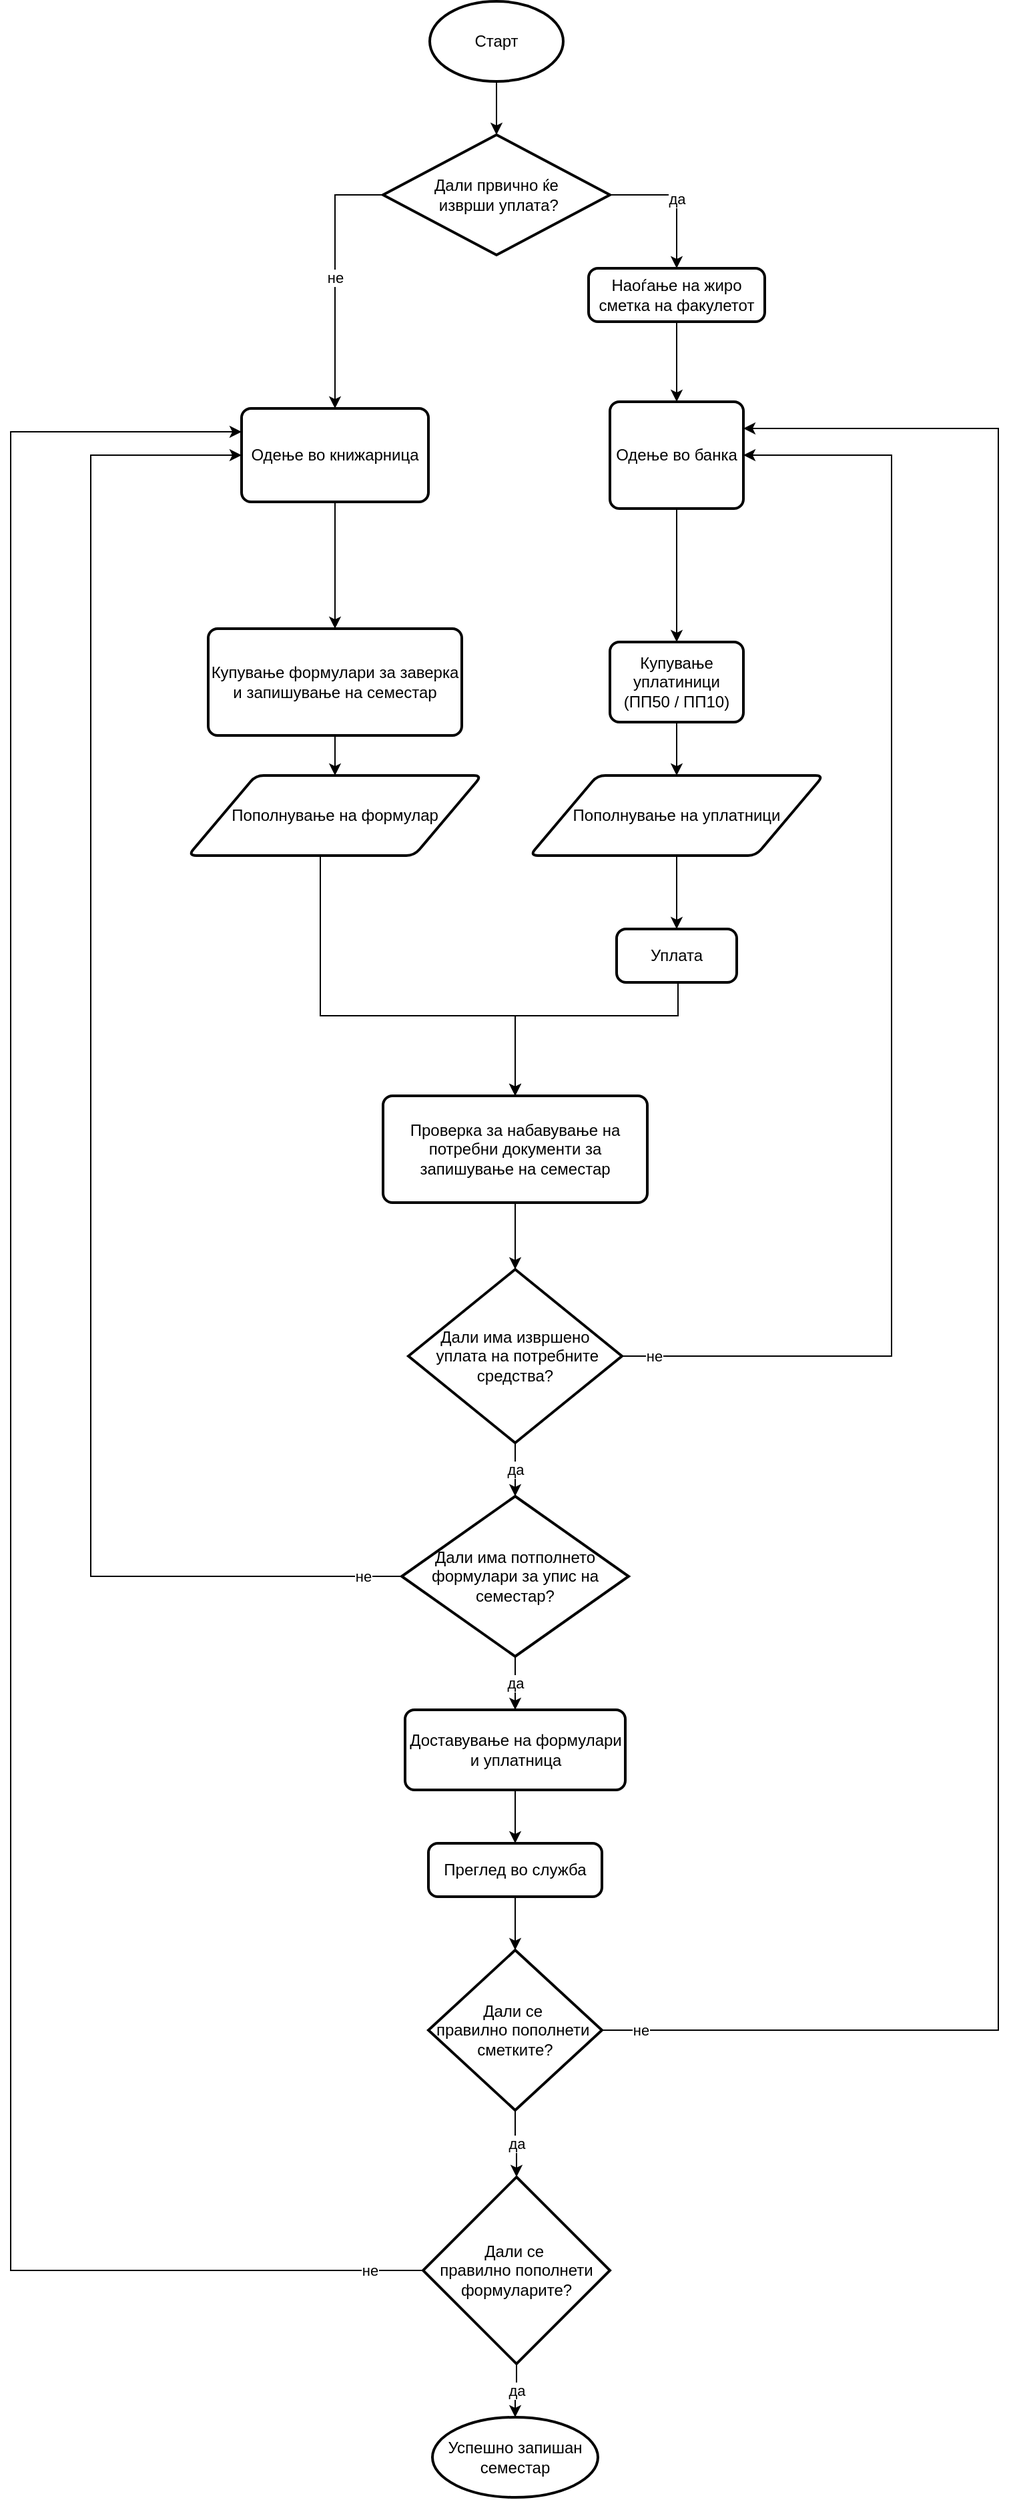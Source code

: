 <mxfile version="26.0.14">
  <diagram name="Page-1" id="tX3nNqRqcCU1jk92epG6">
    <mxGraphModel dx="1290" dy="1743" grid="1" gridSize="10" guides="1" tooltips="1" connect="1" arrows="1" fold="1" page="1" pageScale="1" pageWidth="827" pageHeight="1169" math="0" shadow="0">
      <root>
        <mxCell id="0" />
        <mxCell id="1" parent="0" />
        <mxCell id="rppevgBpJnkYU8gySghs-69" value="" style="edgeStyle=orthogonalEdgeStyle;rounded=0;orthogonalLoop=1;jettySize=auto;html=1;" edge="1" parent="1" source="rppevgBpJnkYU8gySghs-1" target="rppevgBpJnkYU8gySghs-67">
          <mxGeometry relative="1" as="geometry" />
        </mxCell>
        <mxCell id="rppevgBpJnkYU8gySghs-1" value="Старт" style="strokeWidth=2;html=1;shape=mxgraph.flowchart.start_1;whiteSpace=wrap;" vertex="1" parent="1">
          <mxGeometry x="364" y="-150" width="100" height="60" as="geometry" />
        </mxCell>
        <mxCell id="rppevgBpJnkYU8gySghs-50" style="edgeStyle=orthogonalEdgeStyle;rounded=0;orthogonalLoop=1;jettySize=auto;html=1;exitX=0.5;exitY=1;exitDx=0;exitDy=0;entryX=0.5;entryY=0;entryDx=0;entryDy=0;" edge="1" parent="1" source="rppevgBpJnkYU8gySghs-2" target="rppevgBpJnkYU8gySghs-4">
          <mxGeometry relative="1" as="geometry" />
        </mxCell>
        <mxCell id="rppevgBpJnkYU8gySghs-2" value="Купување формулари за заверка и запишување на семестар" style="rounded=1;whiteSpace=wrap;html=1;absoluteArcSize=1;arcSize=14;strokeWidth=2;" vertex="1" parent="1">
          <mxGeometry x="198" y="320" width="190" height="80" as="geometry" />
        </mxCell>
        <mxCell id="rppevgBpJnkYU8gySghs-76" style="edgeStyle=orthogonalEdgeStyle;rounded=0;orthogonalLoop=1;jettySize=auto;html=1;exitX=0.5;exitY=1;exitDx=0;exitDy=0;" edge="1" parent="1" source="rppevgBpJnkYU8gySghs-4" target="rppevgBpJnkYU8gySghs-59">
          <mxGeometry relative="1" as="geometry">
            <Array as="points">
              <mxPoint x="282" y="610" />
              <mxPoint x="428" y="610" />
            </Array>
          </mxGeometry>
        </mxCell>
        <mxCell id="rppevgBpJnkYU8gySghs-4" value="Пополнување на формулар" style="shape=parallelogram;html=1;strokeWidth=2;perimeter=parallelogramPerimeter;whiteSpace=wrap;rounded=1;arcSize=12;size=0.23;" vertex="1" parent="1">
          <mxGeometry x="183" y="430" width="220" height="60" as="geometry" />
        </mxCell>
        <mxCell id="rppevgBpJnkYU8gySghs-75" style="edgeStyle=orthogonalEdgeStyle;rounded=0;orthogonalLoop=1;jettySize=auto;html=1;exitX=0.5;exitY=1;exitDx=0;exitDy=0;" edge="1" parent="1" source="rppevgBpJnkYU8gySghs-6" target="rppevgBpJnkYU8gySghs-59">
          <mxGeometry relative="1" as="geometry">
            <Array as="points">
              <mxPoint x="550" y="585" />
              <mxPoint x="550" y="610" />
              <mxPoint x="428" y="610" />
            </Array>
          </mxGeometry>
        </mxCell>
        <mxCell id="rppevgBpJnkYU8gySghs-6" value="Уплата" style="rounded=1;whiteSpace=wrap;html=1;absoluteArcSize=1;arcSize=14;strokeWidth=2;" vertex="1" parent="1">
          <mxGeometry x="504" y="545" width="90" height="40" as="geometry" />
        </mxCell>
        <mxCell id="rppevgBpJnkYU8gySghs-85" value="" style="edgeStyle=orthogonalEdgeStyle;rounded=0;orthogonalLoop=1;jettySize=auto;html=1;" edge="1" parent="1" source="rppevgBpJnkYU8gySghs-7" target="rppevgBpJnkYU8gySghs-8">
          <mxGeometry relative="1" as="geometry" />
        </mxCell>
        <mxCell id="rppevgBpJnkYU8gySghs-7" value="Доставување на формулари и уплатница" style="rounded=1;whiteSpace=wrap;html=1;absoluteArcSize=1;arcSize=14;strokeWidth=2;" vertex="1" parent="1">
          <mxGeometry x="345.5" y="1130" width="165" height="60" as="geometry" />
        </mxCell>
        <mxCell id="rppevgBpJnkYU8gySghs-87" value="" style="edgeStyle=orthogonalEdgeStyle;rounded=0;orthogonalLoop=1;jettySize=auto;html=1;" edge="1" parent="1" source="rppevgBpJnkYU8gySghs-8" target="rppevgBpJnkYU8gySghs-86">
          <mxGeometry relative="1" as="geometry" />
        </mxCell>
        <mxCell id="rppevgBpJnkYU8gySghs-8" value="Преглед во служба" style="rounded=1;whiteSpace=wrap;html=1;absoluteArcSize=1;arcSize=14;strokeWidth=2;" vertex="1" parent="1">
          <mxGeometry x="363" y="1230" width="130" height="40" as="geometry" />
        </mxCell>
        <mxCell id="rppevgBpJnkYU8gySghs-24" value="Успешно запишан семестар" style="strokeWidth=2;html=1;shape=mxgraph.flowchart.start_1;whiteSpace=wrap;" vertex="1" parent="1">
          <mxGeometry x="366" y="1660" width="124" height="60" as="geometry" />
        </mxCell>
        <mxCell id="rppevgBpJnkYU8gySghs-40" value="" style="edgeStyle=orthogonalEdgeStyle;rounded=0;orthogonalLoop=1;jettySize=auto;html=1;" edge="1" parent="1" source="rppevgBpJnkYU8gySghs-26" target="rppevgBpJnkYU8gySghs-2">
          <mxGeometry relative="1" as="geometry" />
        </mxCell>
        <mxCell id="rppevgBpJnkYU8gySghs-26" value="Одење во книжарница" style="rounded=1;whiteSpace=wrap;html=1;absoluteArcSize=1;arcSize=14;strokeWidth=2;" vertex="1" parent="1">
          <mxGeometry x="223" y="155" width="140" height="70" as="geometry" />
        </mxCell>
        <mxCell id="rppevgBpJnkYU8gySghs-49" style="edgeStyle=orthogonalEdgeStyle;rounded=0;orthogonalLoop=1;jettySize=auto;html=1;exitX=0.5;exitY=1;exitDx=0;exitDy=0;entryX=0.5;entryY=0;entryDx=0;entryDy=0;" edge="1" parent="1" source="rppevgBpJnkYU8gySghs-29" target="rppevgBpJnkYU8gySghs-30">
          <mxGeometry relative="1" as="geometry" />
        </mxCell>
        <mxCell id="rppevgBpJnkYU8gySghs-29" value="Одење во банка" style="rounded=1;whiteSpace=wrap;html=1;absoluteArcSize=1;arcSize=14;strokeWidth=2;" vertex="1" parent="1">
          <mxGeometry x="499" y="150" width="100" height="80" as="geometry" />
        </mxCell>
        <mxCell id="rppevgBpJnkYU8gySghs-73" value="" style="edgeStyle=orthogonalEdgeStyle;rounded=0;orthogonalLoop=1;jettySize=auto;html=1;" edge="1" parent="1" source="rppevgBpJnkYU8gySghs-30" target="rppevgBpJnkYU8gySghs-51">
          <mxGeometry relative="1" as="geometry" />
        </mxCell>
        <mxCell id="rppevgBpJnkYU8gySghs-30" value="Купување уплатиници (ПП50 / ПП10)" style="rounded=1;whiteSpace=wrap;html=1;absoluteArcSize=1;arcSize=14;strokeWidth=2;" vertex="1" parent="1">
          <mxGeometry x="499" y="330" width="100" height="60" as="geometry" />
        </mxCell>
        <mxCell id="rppevgBpJnkYU8gySghs-53" value="" style="edgeStyle=orthogonalEdgeStyle;rounded=0;orthogonalLoop=1;jettySize=auto;html=1;" edge="1" parent="1" source="rppevgBpJnkYU8gySghs-51" target="rppevgBpJnkYU8gySghs-6">
          <mxGeometry relative="1" as="geometry" />
        </mxCell>
        <mxCell id="rppevgBpJnkYU8gySghs-51" value="Пополнување на уплатници" style="shape=parallelogram;html=1;strokeWidth=2;perimeter=parallelogramPerimeter;whiteSpace=wrap;rounded=1;arcSize=12;size=0.23;" vertex="1" parent="1">
          <mxGeometry x="439" y="430" width="220" height="60" as="geometry" />
        </mxCell>
        <mxCell id="rppevgBpJnkYU8gySghs-78" value="" style="edgeStyle=orthogonalEdgeStyle;rounded=0;orthogonalLoop=1;jettySize=auto;html=1;" edge="1" parent="1" source="rppevgBpJnkYU8gySghs-59" target="rppevgBpJnkYU8gySghs-77">
          <mxGeometry relative="1" as="geometry" />
        </mxCell>
        <mxCell id="rppevgBpJnkYU8gySghs-59" value="Проверка за набавување на потребни документи за запишување на семестар" style="rounded=1;whiteSpace=wrap;html=1;absoluteArcSize=1;arcSize=14;strokeWidth=2;" vertex="1" parent="1">
          <mxGeometry x="329" y="670" width="198" height="80" as="geometry" />
        </mxCell>
        <mxCell id="rppevgBpJnkYU8gySghs-70" value="да" style="edgeStyle=orthogonalEdgeStyle;rounded=0;orthogonalLoop=1;jettySize=auto;html=1;exitX=1;exitY=0.5;exitDx=0;exitDy=0;exitPerimeter=0;entryX=0.5;entryY=0;entryDx=0;entryDy=0;" edge="1" parent="1" source="rppevgBpJnkYU8gySghs-67" target="rppevgBpJnkYU8gySghs-93">
          <mxGeometry relative="1" as="geometry" />
        </mxCell>
        <mxCell id="rppevgBpJnkYU8gySghs-71" value="не" style="edgeStyle=orthogonalEdgeStyle;rounded=0;orthogonalLoop=1;jettySize=auto;html=1;exitX=0;exitY=0.5;exitDx=0;exitDy=0;exitPerimeter=0;entryX=0.5;entryY=0;entryDx=0;entryDy=0;" edge="1" parent="1" source="rppevgBpJnkYU8gySghs-67" target="rppevgBpJnkYU8gySghs-26">
          <mxGeometry relative="1" as="geometry" />
        </mxCell>
        <mxCell id="rppevgBpJnkYU8gySghs-67" value="Дали првично ќе&lt;div&gt;&amp;nbsp;изврши уплата?&lt;br&gt;&lt;/div&gt;" style="strokeWidth=2;html=1;shape=mxgraph.flowchart.decision;whiteSpace=wrap;" vertex="1" parent="1">
          <mxGeometry x="329" y="-50" width="170" height="90" as="geometry" />
        </mxCell>
        <mxCell id="rppevgBpJnkYU8gySghs-82" value="не" style="edgeStyle=orthogonalEdgeStyle;rounded=0;orthogonalLoop=1;jettySize=auto;html=1;exitX=1;exitY=0.5;exitDx=0;exitDy=0;exitPerimeter=0;entryX=1;entryY=0.5;entryDx=0;entryDy=0;" edge="1" parent="1" source="rppevgBpJnkYU8gySghs-77" target="rppevgBpJnkYU8gySghs-29">
          <mxGeometry x="-0.952" relative="1" as="geometry">
            <Array as="points">
              <mxPoint x="710" y="865" />
              <mxPoint x="710" y="190" />
            </Array>
            <mxPoint as="offset" />
          </mxGeometry>
        </mxCell>
        <mxCell id="rppevgBpJnkYU8gySghs-77" value="Дали има извршено&lt;div&gt;&amp;nbsp;уплата на потребните средства?&lt;/div&gt;" style="strokeWidth=2;html=1;shape=mxgraph.flowchart.decision;whiteSpace=wrap;" vertex="1" parent="1">
          <mxGeometry x="348" y="800" width="160" height="130" as="geometry" />
        </mxCell>
        <mxCell id="rppevgBpJnkYU8gySghs-83" value="да" style="edgeStyle=orthogonalEdgeStyle;rounded=0;orthogonalLoop=1;jettySize=auto;html=1;" edge="1" parent="1" source="rppevgBpJnkYU8gySghs-79" target="rppevgBpJnkYU8gySghs-7">
          <mxGeometry relative="1" as="geometry" />
        </mxCell>
        <mxCell id="rppevgBpJnkYU8gySghs-84" value="не" style="edgeStyle=orthogonalEdgeStyle;rounded=0;orthogonalLoop=1;jettySize=auto;html=1;exitX=0;exitY=0.5;exitDx=0;exitDy=0;exitPerimeter=0;entryX=0;entryY=0.5;entryDx=0;entryDy=0;" edge="1" parent="1" source="rppevgBpJnkYU8gySghs-79" target="rppevgBpJnkYU8gySghs-26">
          <mxGeometry x="-0.95" relative="1" as="geometry">
            <Array as="points">
              <mxPoint x="110" y="1030" />
              <mxPoint x="110" y="190" />
            </Array>
            <mxPoint as="offset" />
          </mxGeometry>
        </mxCell>
        <mxCell id="rppevgBpJnkYU8gySghs-79" value="Дали има потполнето формулари за упис на семестар?" style="strokeWidth=2;html=1;shape=mxgraph.flowchart.decision;whiteSpace=wrap;" vertex="1" parent="1">
          <mxGeometry x="343" y="970" width="170" height="120" as="geometry" />
        </mxCell>
        <mxCell id="rppevgBpJnkYU8gySghs-81" value="да" style="edgeStyle=orthogonalEdgeStyle;rounded=0;orthogonalLoop=1;jettySize=auto;html=1;exitX=0.5;exitY=1;exitDx=0;exitDy=0;exitPerimeter=0;entryX=0.5;entryY=0;entryDx=0;entryDy=0;entryPerimeter=0;" edge="1" parent="1" source="rppevgBpJnkYU8gySghs-77" target="rppevgBpJnkYU8gySghs-79">
          <mxGeometry relative="1" as="geometry" />
        </mxCell>
        <mxCell id="rppevgBpJnkYU8gySghs-89" value="да" style="edgeStyle=orthogonalEdgeStyle;rounded=0;orthogonalLoop=1;jettySize=auto;html=1;" edge="1" parent="1" source="rppevgBpJnkYU8gySghs-86" target="rppevgBpJnkYU8gySghs-88">
          <mxGeometry relative="1" as="geometry" />
        </mxCell>
        <mxCell id="rppevgBpJnkYU8gySghs-90" value="не" style="edgeStyle=orthogonalEdgeStyle;rounded=0;orthogonalLoop=1;jettySize=auto;html=1;exitX=1;exitY=0.5;exitDx=0;exitDy=0;exitPerimeter=0;entryX=1;entryY=0.25;entryDx=0;entryDy=0;" edge="1" parent="1" source="rppevgBpJnkYU8gySghs-86" target="rppevgBpJnkYU8gySghs-29">
          <mxGeometry x="-0.966" relative="1" as="geometry">
            <Array as="points">
              <mxPoint x="790" y="1370" />
              <mxPoint x="790" y="170" />
            </Array>
            <mxPoint as="offset" />
          </mxGeometry>
        </mxCell>
        <mxCell id="rppevgBpJnkYU8gySghs-86" value="Дали се&amp;nbsp;&lt;div&gt;правилно пополнети&amp;nbsp;&lt;div&gt;сметките?&lt;/div&gt;&lt;/div&gt;" style="strokeWidth=2;html=1;shape=mxgraph.flowchart.decision;whiteSpace=wrap;" vertex="1" parent="1">
          <mxGeometry x="363" y="1310" width="130" height="120" as="geometry" />
        </mxCell>
        <mxCell id="rppevgBpJnkYU8gySghs-91" value="да" style="edgeStyle=orthogonalEdgeStyle;rounded=0;orthogonalLoop=1;jettySize=auto;html=1;" edge="1" parent="1" source="rppevgBpJnkYU8gySghs-88" target="rppevgBpJnkYU8gySghs-24">
          <mxGeometry relative="1" as="geometry" />
        </mxCell>
        <mxCell id="rppevgBpJnkYU8gySghs-92" value="не" style="edgeStyle=orthogonalEdgeStyle;rounded=0;orthogonalLoop=1;jettySize=auto;html=1;exitX=0;exitY=0.5;exitDx=0;exitDy=0;exitPerimeter=0;entryX=0;entryY=0.25;entryDx=0;entryDy=0;" edge="1" parent="1" source="rppevgBpJnkYU8gySghs-88" target="rppevgBpJnkYU8gySghs-26">
          <mxGeometry x="-0.957" relative="1" as="geometry">
            <Array as="points">
              <mxPoint x="50" y="1550" />
              <mxPoint x="50" y="173" />
            </Array>
            <mxPoint as="offset" />
          </mxGeometry>
        </mxCell>
        <mxCell id="rppevgBpJnkYU8gySghs-88" value="Дали се&amp;nbsp;&lt;div&gt;правилно пополнети формуларите?&lt;/div&gt;" style="strokeWidth=2;html=1;shape=mxgraph.flowchart.decision;whiteSpace=wrap;" vertex="1" parent="1">
          <mxGeometry x="359" y="1480" width="140" height="140" as="geometry" />
        </mxCell>
        <mxCell id="rppevgBpJnkYU8gySghs-95" value="" style="edgeStyle=orthogonalEdgeStyle;rounded=0;orthogonalLoop=1;jettySize=auto;html=1;" edge="1" parent="1" source="rppevgBpJnkYU8gySghs-93" target="rppevgBpJnkYU8gySghs-29">
          <mxGeometry relative="1" as="geometry" />
        </mxCell>
        <mxCell id="rppevgBpJnkYU8gySghs-93" value="Наоѓање на жиро сметка на факулетот" style="rounded=1;whiteSpace=wrap;html=1;absoluteArcSize=1;arcSize=14;strokeWidth=2;" vertex="1" parent="1">
          <mxGeometry x="483" y="50" width="132" height="40" as="geometry" />
        </mxCell>
      </root>
    </mxGraphModel>
  </diagram>
</mxfile>
